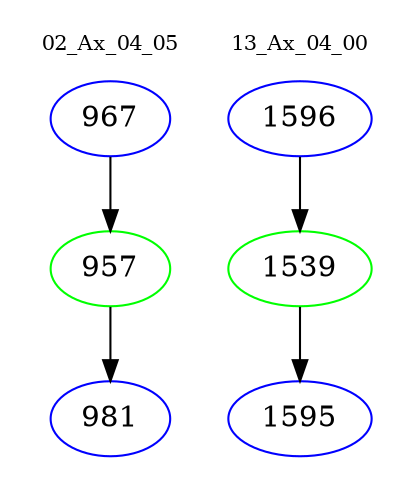 digraph{
subgraph cluster_0 {
color = white
label = "02_Ax_04_05";
fontsize=10;
T0_967 [label="967", color="blue"]
T0_967 -> T0_957 [color="black"]
T0_957 [label="957", color="green"]
T0_957 -> T0_981 [color="black"]
T0_981 [label="981", color="blue"]
}
subgraph cluster_1 {
color = white
label = "13_Ax_04_00";
fontsize=10;
T1_1596 [label="1596", color="blue"]
T1_1596 -> T1_1539 [color="black"]
T1_1539 [label="1539", color="green"]
T1_1539 -> T1_1595 [color="black"]
T1_1595 [label="1595", color="blue"]
}
}
